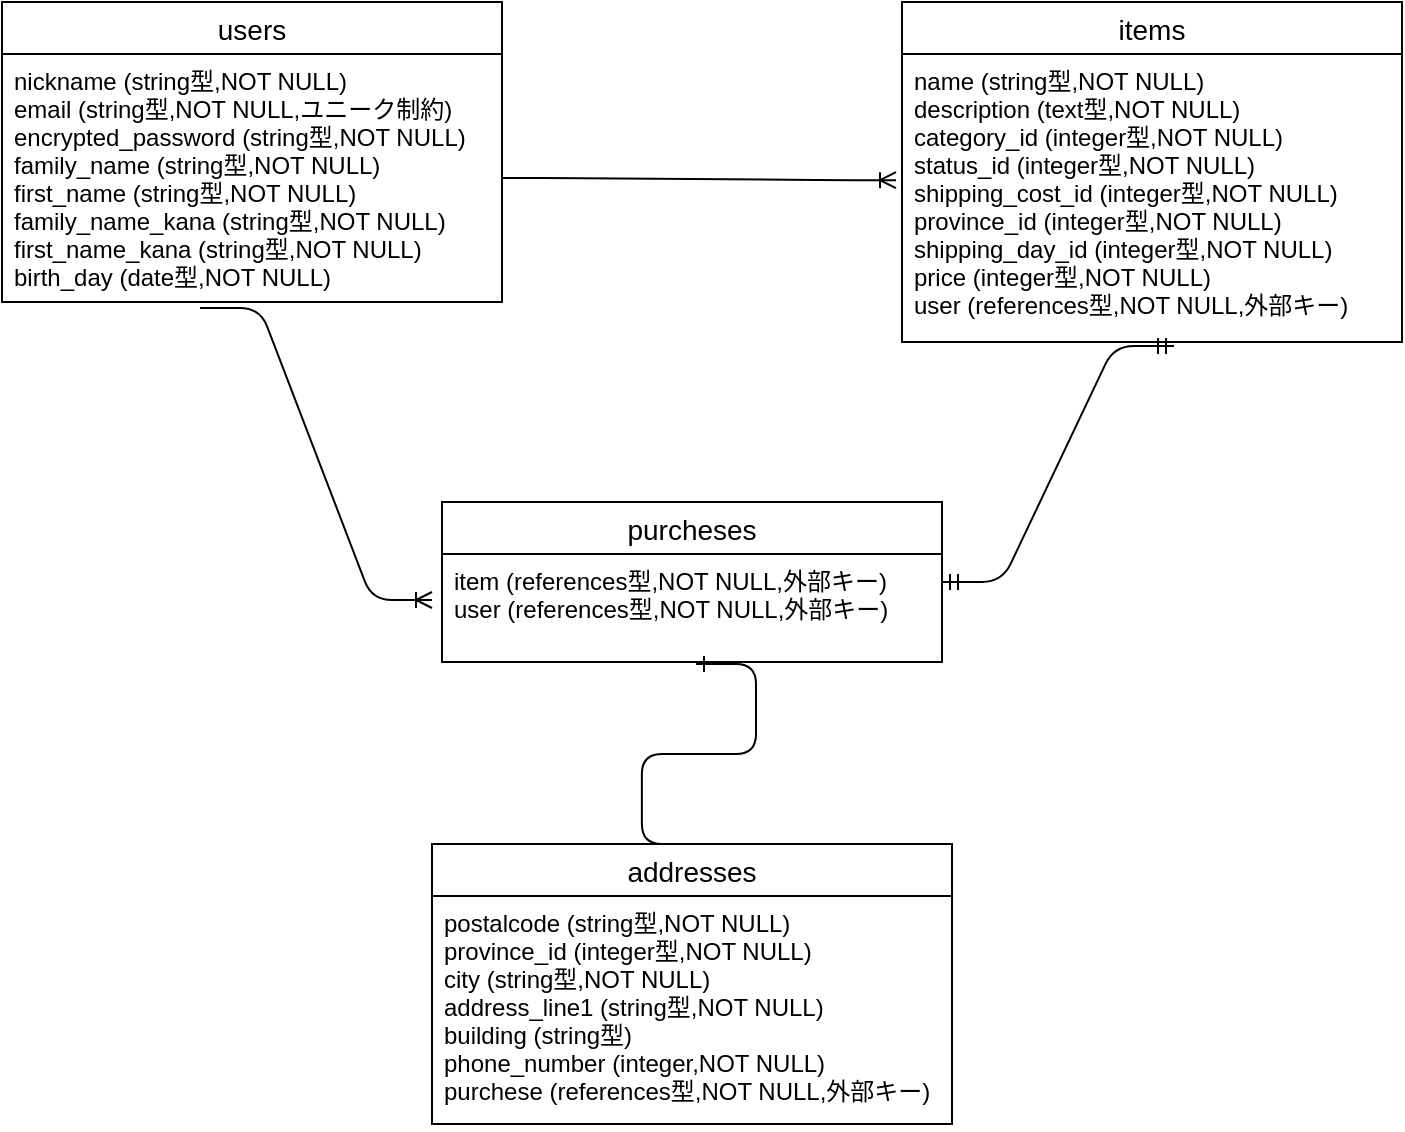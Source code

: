 <mxfile>
    <diagram id="sHZCz1L4MGBN9p6HBq0O" name="ページ1">
        <mxGraphModel dx="464" dy="520" grid="1" gridSize="10" guides="1" tooltips="1" connect="0" arrows="1" fold="1" page="1" pageScale="1" pageWidth="827" pageHeight="1169" background="none" math="0" shadow="0">
            <root>
                <mxCell id="0"/>
                <mxCell id="1" parent="0"/>
                <mxCell id="2" value="users" style="swimlane;fontStyle=0;childLayout=stackLayout;horizontal=1;startSize=26;horizontalStack=0;resizeParent=1;resizeParentMax=0;resizeLast=0;collapsible=1;marginBottom=0;align=center;fontSize=14;" parent="1" vertex="1">
                    <mxGeometry x="50" y="120" width="250" height="150" as="geometry"/>
                </mxCell>
                <mxCell id="3" value="nickname (string型,NOT NULL)&#10;email (string型,NOT NULL,ユニーク制約)&#10;encrypted_password (string型,NOT NULL)&#10;family_name (string型,NOT NULL)&#10;first_name (string型,NOT NULL)&#10;family_name_kana (string型,NOT NULL)&#10;first_name_kana (string型,NOT NULL)&#10;birth_day (date型,NOT NULL)" style="text;strokeColor=none;fillColor=none;spacingLeft=4;spacingRight=4;overflow=hidden;rotatable=0;points=[[0,0.5],[1,0.5]];portConstraint=eastwest;fontSize=12;" parent="2" vertex="1">
                    <mxGeometry y="26" width="250" height="124" as="geometry"/>
                </mxCell>
                <mxCell id="6" value="items" style="swimlane;fontStyle=0;childLayout=stackLayout;horizontal=1;startSize=26;horizontalStack=0;resizeParent=1;resizeParentMax=0;resizeLast=0;collapsible=1;marginBottom=0;align=center;fontSize=14;" parent="1" vertex="1">
                    <mxGeometry x="500" y="120" width="250" height="170" as="geometry"/>
                </mxCell>
                <mxCell id="7" value="name (string型,NOT NULL)&#10;description (text型,NOT NULL)&#10;category_id (integer型,NOT NULL)&#10;status_id (integer型,NOT NULL)&#10;shipping_cost_id (integer型,NOT NULL)&#10;province_id (integer型,NOT NULL)&#10;shipping_day_id (integer型,NOT NULL)&#10;price (integer型,NOT NULL)&#10;user (references型,NOT NULL,外部キー)" style="text;strokeColor=none;fillColor=none;spacingLeft=4;spacingRight=4;overflow=hidden;rotatable=0;points=[[0,0.5],[1,0.5]];portConstraint=eastwest;fontSize=12;" parent="6" vertex="1">
                    <mxGeometry y="26" width="250" height="144" as="geometry"/>
                </mxCell>
                <mxCell id="11" value="" style="edgeStyle=entityRelationEdgeStyle;fontSize=12;html=1;endArrow=ERoneToMany;exitX=1;exitY=0.5;exitDx=0;exitDy=0;entryX=-0.012;entryY=0.438;entryDx=0;entryDy=0;entryPerimeter=0;" parent="1" source="3" target="7" edge="1">
                    <mxGeometry width="100" height="100" relative="1" as="geometry">
                        <mxPoint x="310" y="218" as="sourcePoint"/>
                        <mxPoint x="490" y="208" as="targetPoint"/>
                    </mxGeometry>
                </mxCell>
                <mxCell id="25" value="purcheses" style="swimlane;fontStyle=0;childLayout=stackLayout;horizontal=1;startSize=26;horizontalStack=0;resizeParent=1;resizeParentMax=0;resizeLast=0;collapsible=1;marginBottom=0;align=center;fontSize=14;labelBackgroundColor=none;" parent="1" vertex="1">
                    <mxGeometry x="270" y="370" width="250" height="80" as="geometry"/>
                </mxCell>
                <mxCell id="26" value="item (references型,NOT NULL,外部キー)&#10;user (references型,NOT NULL,外部キー)" style="text;strokeColor=none;fillColor=none;spacingLeft=4;spacingRight=4;overflow=hidden;rotatable=0;points=[[0,0.5],[1,0.5]];portConstraint=eastwest;fontSize=12;" parent="25" vertex="1">
                    <mxGeometry y="26" width="250" height="54" as="geometry"/>
                </mxCell>
                <mxCell id="30" value="" style="edgeStyle=entityRelationEdgeStyle;fontSize=12;html=1;endArrow=ERmandOne;startArrow=ERmandOne;entryX=0.544;entryY=1.014;entryDx=0;entryDy=0;entryPerimeter=0;" parent="1" target="7" edge="1">
                    <mxGeometry width="100" height="100" relative="1" as="geometry">
                        <mxPoint x="520" y="410" as="sourcePoint"/>
                        <mxPoint x="700" y="400" as="targetPoint"/>
                    </mxGeometry>
                </mxCell>
                <mxCell id="33" value="addresses" style="swimlane;fontStyle=0;childLayout=stackLayout;horizontal=1;startSize=26;horizontalStack=0;resizeParent=1;resizeParentMax=0;resizeLast=0;collapsible=1;marginBottom=0;align=center;fontSize=14;" parent="1" vertex="1">
                    <mxGeometry x="265" y="541" width="260" height="140" as="geometry"/>
                </mxCell>
                <mxCell id="34" value="postalcode (string型,NOT NULL)&#10;province_id (integer型,NOT NULL)&#10;city (string型,NOT NULL)&#10;address_line1 (string型,NOT NULL)&#10;building (string型)&#10;phone_number (integer,NOT NULL)&#10;purchese (references型,NOT NULL,外部キー)" style="text;strokeColor=none;fillColor=none;spacingLeft=4;spacingRight=4;overflow=hidden;rotatable=0;points=[[0,0.5],[1,0.5]];portConstraint=eastwest;fontSize=12;" parent="33" vertex="1">
                    <mxGeometry y="26" width="260" height="114" as="geometry"/>
                </mxCell>
                <mxCell id="38" value="" style="edgeStyle=entityRelationEdgeStyle;fontSize=12;html=1;endArrow=ERoneToMany;entryX=-0.02;entryY=0.426;entryDx=0;entryDy=0;entryPerimeter=0;exitX=0.396;exitY=1.024;exitDx=0;exitDy=0;exitPerimeter=0;" parent="1" source="3" target="26" edge="1">
                    <mxGeometry width="100" height="100" relative="1" as="geometry">
                        <mxPoint x="280" y="350" as="sourcePoint"/>
                        <mxPoint x="380" y="250" as="targetPoint"/>
                    </mxGeometry>
                </mxCell>
                <mxCell id="39" value="" style="edgeStyle=entityRelationEdgeStyle;fontSize=12;html=1;endArrow=ERone;endFill=1;exitX=0.519;exitY=0;exitDx=0;exitDy=0;exitPerimeter=0;entryX=0.508;entryY=1.019;entryDx=0;entryDy=0;entryPerimeter=0;" parent="1" source="33" target="26" edge="1">
                    <mxGeometry width="100" height="100" relative="1" as="geometry">
                        <mxPoint x="410" y="560" as="sourcePoint"/>
                        <mxPoint x="510" y="460" as="targetPoint"/>
                    </mxGeometry>
                </mxCell>
            </root>
        </mxGraphModel>
    </diagram>
</mxfile>